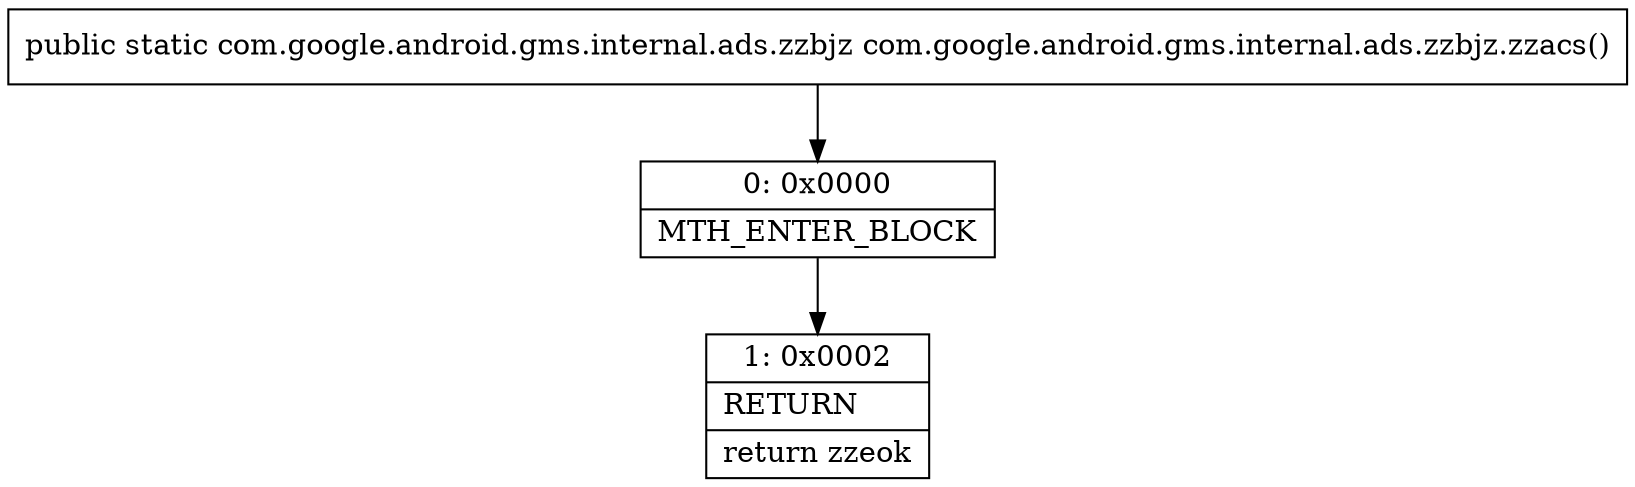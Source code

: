 digraph "CFG forcom.google.android.gms.internal.ads.zzbjz.zzacs()Lcom\/google\/android\/gms\/internal\/ads\/zzbjz;" {
Node_0 [shape=record,label="{0\:\ 0x0000|MTH_ENTER_BLOCK\l}"];
Node_1 [shape=record,label="{1\:\ 0x0002|RETURN\l|return zzeok\l}"];
MethodNode[shape=record,label="{public static com.google.android.gms.internal.ads.zzbjz com.google.android.gms.internal.ads.zzbjz.zzacs() }"];
MethodNode -> Node_0;
Node_0 -> Node_1;
}

